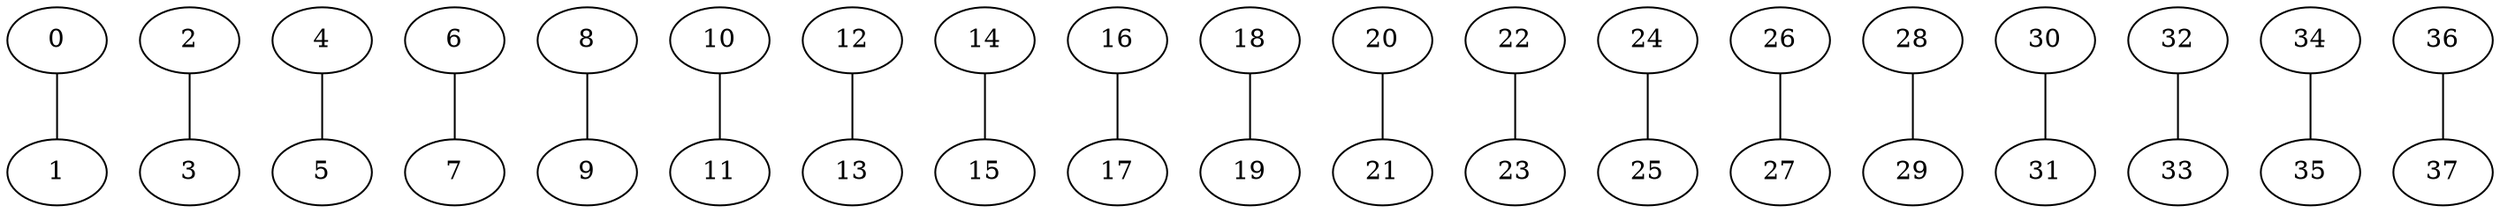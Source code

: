 graph {
  0 [pos = "82,-60!"]
  1 [pos = "100,-56!"]
  0 -- 1
  2 [pos = "68,-21!"]
  3 [pos = "82,-60!"]
  2 -- 3
  4 [pos = "-97,-51!"]
  5 [pos = "-74,-78!"]
  4 -- 5
  6 [pos = "-33,54!"]
  7 [pos = "-41,54!"]
  6 -- 7
  8 [pos = "-73,61!"]
  9 [pos = "-41,54!"]
  8 -- 9
  10 [pos = "-44,11!"]
  11 [pos = "-27,3!"]
  10 -- 11
  12 [pos = "-44,11!"]
  13 [pos = "-72,21!"]
  12 -- 13
  14 [pos = "-5,26!"]
  15 [pos = "-27,3!"]
  14 -- 15
  16 [pos = "57,60!"]
  17 [pos = "27,43!"]
  16 -- 17
  18 [pos = "3,68!"]
  19 [pos = "-1,95!"]
  18 -- 19
  20 [pos = "27,43!"]
  21 [pos = "3,68!"]
  20 -- 21
  22 [pos = "-5,26!"]
  23 [pos = "27,43!"]
  22 -- 23
  24 [pos = "27,43!"]
  25 [pos = "28,5!"]
  24 -- 25
  26 [pos = "-33,54!"]
  27 [pos = "3,68!"]
  26 -- 27
  28 [pos = "-44,11!"]
  29 [pos = "-69,-20!"]
  28 -- 29
  30 [pos = "57,60!"]
  31 [pos = "90,83!"]
  30 -- 31
  32 [pos = "-97,-51!"]
  33 [pos = "-69,-20!"]
  32 -- 33
  34 [pos = "23,-41!"]
  35 [pos = "28,5!"]
  34 -- 35
  36 [pos = "68,-21!"]
  37 [pos = "28,5!"]
  36 -- 37
}
